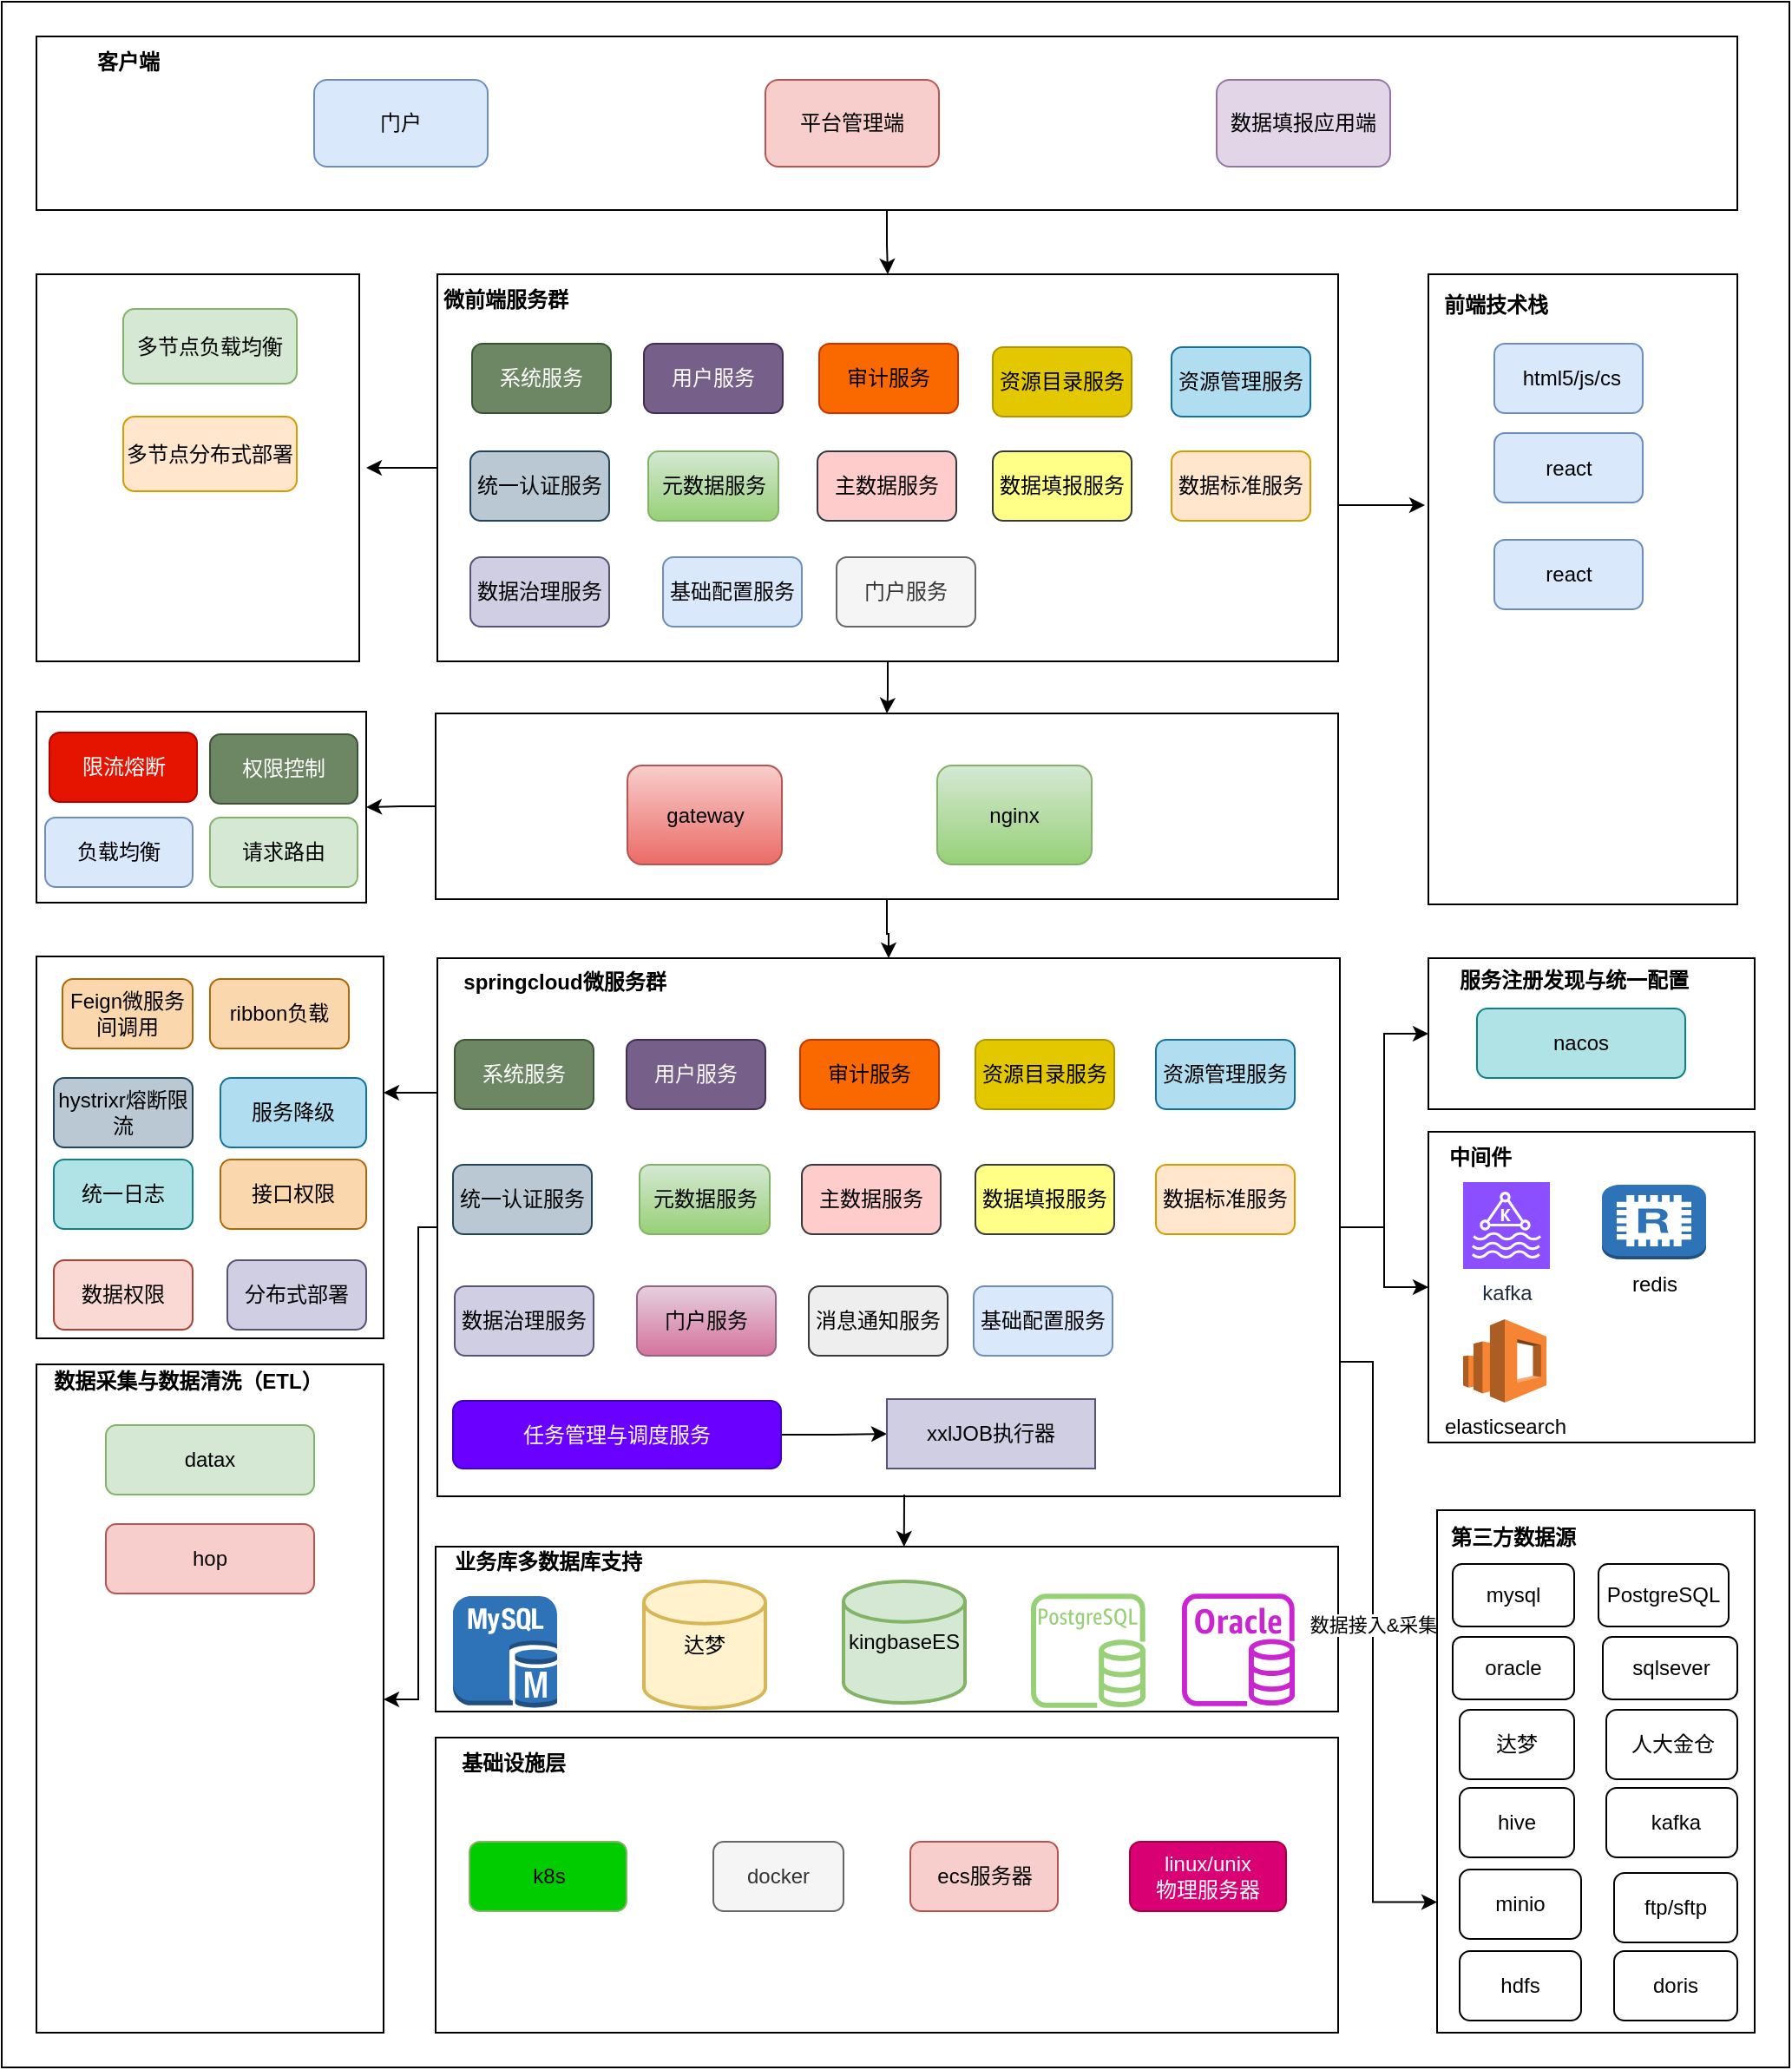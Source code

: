 <mxfile version="21.7.5" type="github">
  <diagram name="第 1 页" id="BnDms9rOA7NVd8nO5CcU">
    <mxGraphModel dx="1941" dy="1804" grid="1" gridSize="10" guides="1" tooltips="1" connect="1" arrows="1" fold="1" page="1" pageScale="1" pageWidth="827" pageHeight="1169" math="0" shadow="0">
      <root>
        <mxCell id="0" />
        <mxCell id="1" parent="0" />
        <mxCell id="L7AqRPQMEXZPQg-u6DkQ-35" value="" style="rounded=0;whiteSpace=wrap;html=1;" vertex="1" parent="1">
          <mxGeometry x="-110" y="-130" width="1030" height="1190" as="geometry" />
        </mxCell>
        <mxCell id="_vu7YtRVAiC6jXEAQ4cZ-1" value="" style="rounded=0;whiteSpace=wrap;html=1;" parent="1" vertex="1">
          <mxGeometry x="140" y="870" width="520" height="170" as="geometry" />
        </mxCell>
        <mxCell id="_vu7YtRVAiC6jXEAQ4cZ-2" value="&lt;b&gt;基础设施层&lt;/b&gt;" style="text;html=1;strokeColor=none;fillColor=none;align=center;verticalAlign=middle;whiteSpace=wrap;rounded=0;" parent="1" vertex="1">
          <mxGeometry x="150" y="870" width="70" height="30" as="geometry" />
        </mxCell>
        <mxCell id="_vu7YtRVAiC6jXEAQ4cZ-3" value="k8s" style="rounded=1;whiteSpace=wrap;html=1;fillColor=#00CC00;strokeColor=#82b366;" parent="1" vertex="1">
          <mxGeometry x="159.5" y="930" width="90.5" height="40" as="geometry" />
        </mxCell>
        <mxCell id="_vu7YtRVAiC6jXEAQ4cZ-4" value="linux/unix&lt;br&gt;物理服务器" style="rounded=1;whiteSpace=wrap;html=1;fillColor=#d80073;strokeColor=#A50040;fontColor=#ffffff;" parent="1" vertex="1">
          <mxGeometry x="540" y="930" width="90" height="40" as="geometry" />
        </mxCell>
        <mxCell id="_vu7YtRVAiC6jXEAQ4cZ-5" value="ecs服务器" style="rounded=1;whiteSpace=wrap;html=1;fillColor=#f8cecc;strokeColor=#b85450;" parent="1" vertex="1">
          <mxGeometry x="413.5" y="930" width="85" height="40" as="geometry" />
        </mxCell>
        <mxCell id="_vu7YtRVAiC6jXEAQ4cZ-8" value="" style="rounded=0;whiteSpace=wrap;html=1;" parent="1" vertex="1">
          <mxGeometry x="140" y="760" width="520" height="95" as="geometry" />
        </mxCell>
        <mxCell id="_vu7YtRVAiC6jXEAQ4cZ-10" value="&lt;b&gt;业务库多数据库支持&lt;/b&gt;" style="text;html=1;strokeColor=none;fillColor=none;align=center;verticalAlign=middle;whiteSpace=wrap;rounded=0;" parent="1" vertex="1">
          <mxGeometry x="150" y="754" width="110" height="30" as="geometry" />
        </mxCell>
        <mxCell id="_vu7YtRVAiC6jXEAQ4cZ-13" value="达梦" style="strokeWidth=2;html=1;shape=mxgraph.flowchart.database;whiteSpace=wrap;fillColor=#fff2cc;strokeColor=#d6b656;" parent="1" vertex="1">
          <mxGeometry x="260" y="780" width="70" height="73" as="geometry" />
        </mxCell>
        <mxCell id="_vu7YtRVAiC6jXEAQ4cZ-84" style="edgeStyle=orthogonalEdgeStyle;rounded=0;orthogonalLoop=1;jettySize=auto;html=1;" parent="1" source="_vu7YtRVAiC6jXEAQ4cZ-18" target="_vu7YtRVAiC6jXEAQ4cZ-78" edge="1">
          <mxGeometry relative="1" as="geometry" />
        </mxCell>
        <mxCell id="_vu7YtRVAiC6jXEAQ4cZ-87" style="edgeStyle=orthogonalEdgeStyle;rounded=0;orthogonalLoop=1;jettySize=auto;html=1;entryX=0;entryY=0.5;entryDx=0;entryDy=0;" parent="1" source="_vu7YtRVAiC6jXEAQ4cZ-18" target="_vu7YtRVAiC6jXEAQ4cZ-69" edge="1">
          <mxGeometry relative="1" as="geometry" />
        </mxCell>
        <mxCell id="L7AqRPQMEXZPQg-u6DkQ-22" style="edgeStyle=orthogonalEdgeStyle;rounded=0;orthogonalLoop=1;jettySize=auto;html=1;exitX=1;exitY=0.75;exitDx=0;exitDy=0;entryX=0;entryY=0.75;entryDx=0;entryDy=0;" edge="1" parent="1" source="_vu7YtRVAiC6jXEAQ4cZ-18" target="_vu7YtRVAiC6jXEAQ4cZ-156">
          <mxGeometry relative="1" as="geometry">
            <Array as="points">
              <mxPoint x="680" y="654" />
              <mxPoint x="680" y="965" />
            </Array>
          </mxGeometry>
        </mxCell>
        <mxCell id="L7AqRPQMEXZPQg-u6DkQ-23" value="数据接入&amp;amp;采集" style="edgeLabel;html=1;align=center;verticalAlign=middle;resizable=0;points=[];" vertex="1" connectable="0" parent="L7AqRPQMEXZPQg-u6DkQ-22">
          <mxGeometry x="-0.072" relative="1" as="geometry">
            <mxPoint as="offset" />
          </mxGeometry>
        </mxCell>
        <mxCell id="L7AqRPQMEXZPQg-u6DkQ-26" style="edgeStyle=orthogonalEdgeStyle;rounded=0;orthogonalLoop=1;jettySize=auto;html=1;exitX=0;exitY=0.25;exitDx=0;exitDy=0;entryX=1;entryY=0.359;entryDx=0;entryDy=0;entryPerimeter=0;" edge="1" parent="1" source="_vu7YtRVAiC6jXEAQ4cZ-18" target="_vu7YtRVAiC6jXEAQ4cZ-53">
          <mxGeometry relative="1" as="geometry" />
        </mxCell>
        <mxCell id="L7AqRPQMEXZPQg-u6DkQ-29" style="edgeStyle=orthogonalEdgeStyle;rounded=0;orthogonalLoop=1;jettySize=auto;html=1;exitX=0;exitY=0.5;exitDx=0;exitDy=0;" edge="1" parent="1" source="_vu7YtRVAiC6jXEAQ4cZ-18" target="L7AqRPQMEXZPQg-u6DkQ-6">
          <mxGeometry relative="1" as="geometry">
            <Array as="points">
              <mxPoint x="130" y="576" />
              <mxPoint x="130" y="848" />
            </Array>
          </mxGeometry>
        </mxCell>
        <mxCell id="_vu7YtRVAiC6jXEAQ4cZ-18" value="" style="rounded=0;whiteSpace=wrap;html=1;" parent="1" vertex="1">
          <mxGeometry x="141" y="421" width="520" height="310" as="geometry" />
        </mxCell>
        <mxCell id="_vu7YtRVAiC6jXEAQ4cZ-19" value="" style="outlineConnect=0;dashed=0;verticalLabelPosition=bottom;verticalAlign=top;align=center;html=1;shape=mxgraph.aws3.mysql_db_instance;fillColor=#2E73B8;gradientColor=none;" parent="1" vertex="1">
          <mxGeometry x="150" y="788.5" width="60" height="64.5" as="geometry" />
        </mxCell>
        <mxCell id="_vu7YtRVAiC6jXEAQ4cZ-20" value="" style="sketch=0;outlineConnect=0;fontColor=#232F3E;gradientColor=none;fillColor=#C925D1;strokeColor=none;dashed=0;verticalLabelPosition=bottom;verticalAlign=top;align=center;html=1;fontSize=12;fontStyle=0;aspect=fixed;pointerEvents=1;shape=mxgraph.aws4.rds_oracle_instance;" parent="1" vertex="1">
          <mxGeometry x="570" y="787" width="65" height="65" as="geometry" />
        </mxCell>
        <mxCell id="_vu7YtRVAiC6jXEAQ4cZ-21" value="" style="sketch=0;outlineConnect=0;fontColor=#000000;fillColor=#97D077;strokeColor=#BD7000;dashed=0;verticalLabelPosition=bottom;verticalAlign=top;align=center;html=1;fontSize=12;fontStyle=0;aspect=fixed;pointerEvents=1;shape=mxgraph.aws4.rds_postgresql_instance;fillStyle=auto;" parent="1" vertex="1">
          <mxGeometry x="483" y="787" width="66" height="66" as="geometry" />
        </mxCell>
        <mxCell id="_vu7YtRVAiC6jXEAQ4cZ-26" value="kingbaseES" style="strokeWidth=2;html=1;shape=mxgraph.flowchart.database;whiteSpace=wrap;fillColor=#d5e8d4;strokeColor=#82b366;" parent="1" vertex="1">
          <mxGeometry x="375" y="780" width="70" height="70" as="geometry" />
        </mxCell>
        <mxCell id="_vu7YtRVAiC6jXEAQ4cZ-27" value="&lt;b&gt;springcloud微服务群&lt;/b&gt;" style="text;html=1;strokeColor=none;fillColor=none;align=center;verticalAlign=middle;whiteSpace=wrap;rounded=0;" parent="1" vertex="1">
          <mxGeometry x="150" y="420" width="129" height="30" as="geometry" />
        </mxCell>
        <mxCell id="_vu7YtRVAiC6jXEAQ4cZ-29" value="系统服务" style="rounded=1;whiteSpace=wrap;html=1;fillColor=#6d8764;fontColor=#ffffff;strokeColor=#3A5431;" parent="1" vertex="1">
          <mxGeometry x="151" y="468" width="80" height="40" as="geometry" />
        </mxCell>
        <mxCell id="_vu7YtRVAiC6jXEAQ4cZ-30" value="用户服务" style="rounded=1;whiteSpace=wrap;html=1;fillColor=#76608a;fontColor=#ffffff;strokeColor=#432D57;" parent="1" vertex="1">
          <mxGeometry x="250" y="468" width="80" height="40" as="geometry" />
        </mxCell>
        <mxCell id="_vu7YtRVAiC6jXEAQ4cZ-31" value="审计服务" style="rounded=1;whiteSpace=wrap;html=1;fillColor=#fa6800;fontColor=#000000;strokeColor=#C73500;" parent="1" vertex="1">
          <mxGeometry x="350" y="468" width="80" height="40" as="geometry" />
        </mxCell>
        <mxCell id="_vu7YtRVAiC6jXEAQ4cZ-32" value="资源目录服务" style="rounded=1;whiteSpace=wrap;html=1;fillColor=#e3c800;fontColor=#000000;strokeColor=#B09500;" parent="1" vertex="1">
          <mxGeometry x="451" y="468" width="80" height="40" as="geometry" />
        </mxCell>
        <mxCell id="_vu7YtRVAiC6jXEAQ4cZ-33" value="资源管理服务" style="rounded=1;whiteSpace=wrap;html=1;fillColor=#b1ddf0;strokeColor=#10739e;" parent="1" vertex="1">
          <mxGeometry x="555" y="468" width="80" height="40" as="geometry" />
        </mxCell>
        <mxCell id="_vu7YtRVAiC6jXEAQ4cZ-34" value="统一认证服务" style="rounded=1;whiteSpace=wrap;html=1;fillColor=#bac8d3;strokeColor=#23445d;" parent="1" vertex="1">
          <mxGeometry x="150" y="540" width="80" height="40" as="geometry" />
        </mxCell>
        <mxCell id="_vu7YtRVAiC6jXEAQ4cZ-35" value="元数据服务" style="rounded=1;whiteSpace=wrap;html=1;fillColor=#d5e8d4;gradientColor=#97d077;strokeColor=#82b366;" parent="1" vertex="1">
          <mxGeometry x="257.5" y="540" width="75" height="40" as="geometry" />
        </mxCell>
        <mxCell id="_vu7YtRVAiC6jXEAQ4cZ-37" value="主数据服务" style="rounded=1;whiteSpace=wrap;html=1;fillColor=#ffcccc;strokeColor=#36393d;" parent="1" vertex="1">
          <mxGeometry x="351" y="540" width="80" height="40" as="geometry" />
        </mxCell>
        <mxCell id="_vu7YtRVAiC6jXEAQ4cZ-38" value="数据填报服务" style="rounded=1;whiteSpace=wrap;html=1;fillColor=#ffff88;strokeColor=#36393d;" parent="1" vertex="1">
          <mxGeometry x="451" y="540" width="80" height="40" as="geometry" />
        </mxCell>
        <mxCell id="_vu7YtRVAiC6jXEAQ4cZ-39" value="数据标准服务" style="rounded=1;whiteSpace=wrap;html=1;fillColor=#ffe6cc;strokeColor=#d79b00;" parent="1" vertex="1">
          <mxGeometry x="555" y="540" width="80" height="40" as="geometry" />
        </mxCell>
        <mxCell id="_vu7YtRVAiC6jXEAQ4cZ-40" value="数据治理服务" style="rounded=1;whiteSpace=wrap;html=1;fillColor=#d0cee2;strokeColor=#56517e;" parent="1" vertex="1">
          <mxGeometry x="151" y="610" width="80" height="40" as="geometry" />
        </mxCell>
        <mxCell id="_vu7YtRVAiC6jXEAQ4cZ-41" value="门户服务" style="rounded=1;whiteSpace=wrap;html=1;fillColor=#e6d0de;gradientColor=#d5739d;strokeColor=#996185;" parent="1" vertex="1">
          <mxGeometry x="256" y="610" width="80" height="40" as="geometry" />
        </mxCell>
        <mxCell id="_vu7YtRVAiC6jXEAQ4cZ-42" value="消息通知服务" style="rounded=1;whiteSpace=wrap;html=1;fillColor=#eeeeee;strokeColor=#36393d;" parent="1" vertex="1">
          <mxGeometry x="355" y="610" width="80" height="40" as="geometry" />
        </mxCell>
        <mxCell id="_vu7YtRVAiC6jXEAQ4cZ-49" value="" style="edgeStyle=orthogonalEdgeStyle;rounded=0;orthogonalLoop=1;jettySize=auto;html=1;" parent="1" source="_vu7YtRVAiC6jXEAQ4cZ-43" target="_vu7YtRVAiC6jXEAQ4cZ-48" edge="1">
          <mxGeometry relative="1" as="geometry" />
        </mxCell>
        <mxCell id="_vu7YtRVAiC6jXEAQ4cZ-43" value="任务管理与调度服务" style="rounded=1;whiteSpace=wrap;html=1;fillColor=#6a00ff;fontColor=#ffffff;strokeColor=#3700CC;" parent="1" vertex="1">
          <mxGeometry x="150" y="676" width="189" height="39" as="geometry" />
        </mxCell>
        <mxCell id="_vu7YtRVAiC6jXEAQ4cZ-46" value="基础配置服务" style="rounded=1;whiteSpace=wrap;html=1;fillColor=#dae8fc;strokeColor=#6c8ebf;" parent="1" vertex="1">
          <mxGeometry x="450" y="610" width="80" height="40" as="geometry" />
        </mxCell>
        <mxCell id="_vu7YtRVAiC6jXEAQ4cZ-48" value="xxlJOB执行器" style="rounded=0;whiteSpace=wrap;html=1;fillColor=#d0cee2;strokeColor=#56517e;" parent="1" vertex="1">
          <mxGeometry x="400" y="675" width="120" height="40" as="geometry" />
        </mxCell>
        <mxCell id="_vu7YtRVAiC6jXEAQ4cZ-53" value="" style="rounded=0;whiteSpace=wrap;html=1;" parent="1" vertex="1">
          <mxGeometry x="-90" y="420" width="200" height="220" as="geometry" />
        </mxCell>
        <mxCell id="_vu7YtRVAiC6jXEAQ4cZ-57" value="Feign微服务间调用" style="rounded=1;whiteSpace=wrap;html=1;fillColor=#fad7ac;strokeColor=#b46504;" parent="1" vertex="1">
          <mxGeometry x="-75" y="433" width="75" height="40" as="geometry" />
        </mxCell>
        <mxCell id="_vu7YtRVAiC6jXEAQ4cZ-58" value="hystrixr熔断限流" style="rounded=1;whiteSpace=wrap;html=1;fillColor=#bac8d3;strokeColor=#23445d;" parent="1" vertex="1">
          <mxGeometry x="-80" y="490" width="80" height="40" as="geometry" />
        </mxCell>
        <mxCell id="_vu7YtRVAiC6jXEAQ4cZ-59" value="服务降级" style="rounded=1;whiteSpace=wrap;html=1;fillColor=#b1ddf0;strokeColor=#10739e;" parent="1" vertex="1">
          <mxGeometry x="16" y="490" width="84" height="40" as="geometry" />
        </mxCell>
        <mxCell id="_vu7YtRVAiC6jXEAQ4cZ-60" value="统一日志" style="rounded=1;whiteSpace=wrap;html=1;fillColor=#b0e3e6;strokeColor=#0e8088;" parent="1" vertex="1">
          <mxGeometry x="-80" y="537" width="80" height="40" as="geometry" />
        </mxCell>
        <mxCell id="_vu7YtRVAiC6jXEAQ4cZ-61" value="接口权限" style="rounded=1;whiteSpace=wrap;html=1;fillColor=#fad7ac;strokeColor=#b46504;" parent="1" vertex="1">
          <mxGeometry x="16" y="537" width="84" height="40" as="geometry" />
        </mxCell>
        <mxCell id="_vu7YtRVAiC6jXEAQ4cZ-62" value="数据权限" style="rounded=1;whiteSpace=wrap;html=1;fillColor=#fad9d5;strokeColor=#ae4132;" parent="1" vertex="1">
          <mxGeometry x="-80" y="595" width="80" height="40" as="geometry" />
        </mxCell>
        <mxCell id="_vu7YtRVAiC6jXEAQ4cZ-69" value="" style="rounded=0;whiteSpace=wrap;html=1;" parent="1" vertex="1">
          <mxGeometry x="712" y="521" width="188" height="179" as="geometry" />
        </mxCell>
        <mxCell id="_vu7YtRVAiC6jXEAQ4cZ-71" value="&lt;b&gt;中间件&lt;/b&gt;" style="text;html=1;strokeColor=none;fillColor=none;align=center;verticalAlign=middle;whiteSpace=wrap;rounded=0;" parent="1" vertex="1">
          <mxGeometry x="712" y="521" width="60" height="30" as="geometry" />
        </mxCell>
        <mxCell id="_vu7YtRVAiC6jXEAQ4cZ-72" value="kafka" style="sketch=0;points=[[0,0,0],[0.25,0,0],[0.5,0,0],[0.75,0,0],[1,0,0],[0,1,0],[0.25,1,0],[0.5,1,0],[0.75,1,0],[1,1,0],[0,0.25,0],[0,0.5,0],[0,0.75,0],[1,0.25,0],[1,0.5,0],[1,0.75,0]];outlineConnect=0;fontColor=#232F3E;fillColor=#8C4FFF;strokeColor=#ffffff;dashed=0;verticalLabelPosition=bottom;verticalAlign=top;align=center;html=1;fontSize=12;fontStyle=0;aspect=fixed;shape=mxgraph.aws4.resourceIcon;resIcon=mxgraph.aws4.managed_streaming_for_kafka;" parent="1" vertex="1">
          <mxGeometry x="732" y="550" width="50" height="50" as="geometry" />
        </mxCell>
        <mxCell id="_vu7YtRVAiC6jXEAQ4cZ-73" value="redis" style="outlineConnect=0;dashed=0;verticalLabelPosition=bottom;verticalAlign=top;align=center;html=1;shape=mxgraph.aws3.redis;fillColor=#2E73B8;gradientColor=none;" parent="1" vertex="1">
          <mxGeometry x="812" y="551.5" width="60" height="43" as="geometry" />
        </mxCell>
        <mxCell id="_vu7YtRVAiC6jXEAQ4cZ-74" value="elasticsearch" style="outlineConnect=0;dashed=0;verticalLabelPosition=bottom;verticalAlign=top;align=center;html=1;shape=mxgraph.aws3.elasticsearch_service;fillColor=#F58534;gradientColor=none;" parent="1" vertex="1">
          <mxGeometry x="732" y="629" width="48" height="48" as="geometry" />
        </mxCell>
        <mxCell id="_vu7YtRVAiC6jXEAQ4cZ-78" value="" style="rounded=0;whiteSpace=wrap;html=1;" parent="1" vertex="1">
          <mxGeometry x="712" y="421" width="188" height="87" as="geometry" />
        </mxCell>
        <mxCell id="_vu7YtRVAiC6jXEAQ4cZ-81" value="&lt;b&gt;服务注册发现与统一配置&lt;/b&gt;" style="text;html=1;strokeColor=none;fillColor=none;align=center;verticalAlign=middle;whiteSpace=wrap;rounded=0;" parent="1" vertex="1">
          <mxGeometry x="722" y="419" width="148" height="30" as="geometry" />
        </mxCell>
        <mxCell id="_vu7YtRVAiC6jXEAQ4cZ-82" value="nacos" style="rounded=1;whiteSpace=wrap;html=1;fillColor=#b0e3e6;strokeColor=#0e8088;" parent="1" vertex="1">
          <mxGeometry x="740" y="450" width="120" height="40" as="geometry" />
        </mxCell>
        <mxCell id="_vu7YtRVAiC6jXEAQ4cZ-98" value="" style="edgeStyle=orthogonalEdgeStyle;rounded=0;orthogonalLoop=1;jettySize=auto;html=1;entryX=1;entryY=0.5;entryDx=0;entryDy=0;" parent="1" source="_vu7YtRVAiC6jXEAQ4cZ-88" target="_vu7YtRVAiC6jXEAQ4cZ-91" edge="1">
          <mxGeometry relative="1" as="geometry" />
        </mxCell>
        <mxCell id="_vu7YtRVAiC6jXEAQ4cZ-89" value="&lt;b&gt;网关&lt;/b&gt;" style="text;html=1;strokeColor=none;fillColor=none;align=center;verticalAlign=middle;whiteSpace=wrap;rounded=0;" parent="1" vertex="1">
          <mxGeometry x="130" y="280" width="60" height="30" as="geometry" />
        </mxCell>
        <mxCell id="_vu7YtRVAiC6jXEAQ4cZ-91" value="" style="rounded=0;whiteSpace=wrap;html=1;" parent="1" vertex="1">
          <mxGeometry x="-90" y="279" width="190" height="110" as="geometry" />
        </mxCell>
        <mxCell id="_vu7YtRVAiC6jXEAQ4cZ-92" value="限流熔断" style="rounded=1;whiteSpace=wrap;html=1;fillColor=#e51400;fontColor=#ffffff;strokeColor=#B20000;" parent="1" vertex="1">
          <mxGeometry x="-82.5" y="291" width="85" height="40" as="geometry" />
        </mxCell>
        <mxCell id="_vu7YtRVAiC6jXEAQ4cZ-95" value="权限控制" style="rounded=1;whiteSpace=wrap;html=1;fillColor=#6d8764;fontColor=#ffffff;strokeColor=#3A5431;" parent="1" vertex="1">
          <mxGeometry x="10" y="292" width="85" height="40" as="geometry" />
        </mxCell>
        <mxCell id="_vu7YtRVAiC6jXEAQ4cZ-96" value="负载均衡" style="rounded=1;whiteSpace=wrap;html=1;fillColor=#dae8fc;strokeColor=#6c8ebf;" parent="1" vertex="1">
          <mxGeometry x="-85" y="340" width="85" height="40" as="geometry" />
        </mxCell>
        <mxCell id="_vu7YtRVAiC6jXEAQ4cZ-97" value="请求路由" style="rounded=1;whiteSpace=wrap;html=1;fillColor=#d5e8d4;strokeColor=#82b366;" parent="1" vertex="1">
          <mxGeometry x="10" y="340" width="85" height="40" as="geometry" />
        </mxCell>
        <mxCell id="_vu7YtRVAiC6jXEAQ4cZ-141" style="edgeStyle=orthogonalEdgeStyle;rounded=0;orthogonalLoop=1;jettySize=auto;html=1;" parent="1" source="_vu7YtRVAiC6jXEAQ4cZ-100" target="_vu7YtRVAiC6jXEAQ4cZ-88" edge="1">
          <mxGeometry relative="1" as="geometry" />
        </mxCell>
        <mxCell id="_vu7YtRVAiC6jXEAQ4cZ-143" style="edgeStyle=orthogonalEdgeStyle;rounded=0;orthogonalLoop=1;jettySize=auto;html=1;" parent="1" source="_vu7YtRVAiC6jXEAQ4cZ-100" edge="1">
          <mxGeometry relative="1" as="geometry">
            <mxPoint x="100" y="138.5" as="targetPoint" />
          </mxGeometry>
        </mxCell>
        <mxCell id="_vu7YtRVAiC6jXEAQ4cZ-100" value="" style="rounded=0;whiteSpace=wrap;html=1;" parent="1" vertex="1">
          <mxGeometry x="141" y="27" width="519" height="223" as="geometry" />
        </mxCell>
        <mxCell id="_vu7YtRVAiC6jXEAQ4cZ-101" value="&lt;b&gt;微前端服务群&lt;/b&gt;" style="text;html=1;strokeColor=none;fillColor=none;align=center;verticalAlign=middle;whiteSpace=wrap;rounded=0;" parent="1" vertex="1">
          <mxGeometry x="135.5" y="27" width="89" height="30" as="geometry" />
        </mxCell>
        <mxCell id="_vu7YtRVAiC6jXEAQ4cZ-102" value="系统服务" style="rounded=1;whiteSpace=wrap;html=1;fillColor=#6d8764;fontColor=#ffffff;strokeColor=#3A5431;" parent="1" vertex="1">
          <mxGeometry x="161" y="67" width="80" height="40" as="geometry" />
        </mxCell>
        <mxCell id="_vu7YtRVAiC6jXEAQ4cZ-103" value="用户服务" style="rounded=1;whiteSpace=wrap;html=1;fillColor=#76608a;fontColor=#ffffff;strokeColor=#432D57;" parent="1" vertex="1">
          <mxGeometry x="260" y="67" width="80" height="40" as="geometry" />
        </mxCell>
        <mxCell id="_vu7YtRVAiC6jXEAQ4cZ-104" value="审计服务" style="rounded=1;whiteSpace=wrap;html=1;fillColor=#fa6800;fontColor=#000000;strokeColor=#C73500;" parent="1" vertex="1">
          <mxGeometry x="361" y="67" width="80" height="40" as="geometry" />
        </mxCell>
        <mxCell id="_vu7YtRVAiC6jXEAQ4cZ-105" value="资源目录服务" style="rounded=1;whiteSpace=wrap;html=1;fillColor=#e3c800;fontColor=#000000;strokeColor=#B09500;" parent="1" vertex="1">
          <mxGeometry x="461" y="69" width="80" height="40" as="geometry" />
        </mxCell>
        <mxCell id="_vu7YtRVAiC6jXEAQ4cZ-106" value="资源管理服务" style="rounded=1;whiteSpace=wrap;html=1;fillColor=#b1ddf0;strokeColor=#10739e;" parent="1" vertex="1">
          <mxGeometry x="564" y="69" width="80" height="40" as="geometry" />
        </mxCell>
        <mxCell id="_vu7YtRVAiC6jXEAQ4cZ-107" value="统一认证服务" style="rounded=1;whiteSpace=wrap;html=1;fillColor=#bac8d3;strokeColor=#23445d;" parent="1" vertex="1">
          <mxGeometry x="160" y="129" width="80" height="40" as="geometry" />
        </mxCell>
        <mxCell id="_vu7YtRVAiC6jXEAQ4cZ-108" value="元数据服务" style="rounded=1;whiteSpace=wrap;html=1;fillColor=#d5e8d4;gradientColor=#97d077;strokeColor=#82b366;" parent="1" vertex="1">
          <mxGeometry x="262.5" y="129" width="75" height="40" as="geometry" />
        </mxCell>
        <mxCell id="_vu7YtRVAiC6jXEAQ4cZ-109" value="主数据服务" style="rounded=1;whiteSpace=wrap;html=1;fillColor=#ffcccc;strokeColor=#36393d;" parent="1" vertex="1">
          <mxGeometry x="360" y="129" width="80" height="40" as="geometry" />
        </mxCell>
        <mxCell id="_vu7YtRVAiC6jXEAQ4cZ-110" value="数据填报服务" style="rounded=1;whiteSpace=wrap;html=1;fillColor=#ffff88;strokeColor=#36393d;" parent="1" vertex="1">
          <mxGeometry x="461" y="129" width="80" height="40" as="geometry" />
        </mxCell>
        <mxCell id="_vu7YtRVAiC6jXEAQ4cZ-111" value="数据标准服务" style="rounded=1;whiteSpace=wrap;html=1;fillColor=#ffe6cc;strokeColor=#d79b00;" parent="1" vertex="1">
          <mxGeometry x="564" y="129" width="80" height="40" as="geometry" />
        </mxCell>
        <mxCell id="_vu7YtRVAiC6jXEAQ4cZ-112" value="数据治理服务" style="rounded=1;whiteSpace=wrap;html=1;fillColor=#d0cee2;strokeColor=#56517e;" parent="1" vertex="1">
          <mxGeometry x="160" y="190" width="80" height="40" as="geometry" />
        </mxCell>
        <mxCell id="_vu7YtRVAiC6jXEAQ4cZ-113" value="基础配置服务" style="rounded=1;whiteSpace=wrap;html=1;fillColor=#dae8fc;strokeColor=#6c8ebf;" parent="1" vertex="1">
          <mxGeometry x="271" y="190" width="80" height="40" as="geometry" />
        </mxCell>
        <mxCell id="_vu7YtRVAiC6jXEAQ4cZ-115" value="" style="rounded=0;whiteSpace=wrap;html=1;" parent="1" vertex="1">
          <mxGeometry x="712" y="27" width="178" height="363" as="geometry" />
        </mxCell>
        <mxCell id="_vu7YtRVAiC6jXEAQ4cZ-116" value="" style="rounded=0;whiteSpace=wrap;html=1;" parent="1" vertex="1">
          <mxGeometry x="-90" y="27" width="186" height="223" as="geometry" />
        </mxCell>
        <mxCell id="_vu7YtRVAiC6jXEAQ4cZ-117" value="多节点负载均衡" style="rounded=1;whiteSpace=wrap;html=1;fillColor=#d5e8d4;strokeColor=#82b366;" parent="1" vertex="1">
          <mxGeometry x="-40" y="47" width="100" height="43" as="geometry" />
        </mxCell>
        <mxCell id="_vu7YtRVAiC6jXEAQ4cZ-118" value="多节点分布式部署" style="rounded=1;whiteSpace=wrap;html=1;fillColor=#ffe6cc;strokeColor=#d79b00;" parent="1" vertex="1">
          <mxGeometry x="-40" y="109" width="100" height="43" as="geometry" />
        </mxCell>
        <mxCell id="_vu7YtRVAiC6jXEAQ4cZ-121" value="" style="group" parent="1" vertex="1" connectable="0">
          <mxGeometry x="140" y="280" width="520" height="107" as="geometry" />
        </mxCell>
        <mxCell id="_vu7YtRVAiC6jXEAQ4cZ-125" value="" style="group" parent="_vu7YtRVAiC6jXEAQ4cZ-121" vertex="1" connectable="0">
          <mxGeometry width="520" height="107" as="geometry" />
        </mxCell>
        <mxCell id="_vu7YtRVAiC6jXEAQ4cZ-88" value="" style="verticalLabelPosition=bottom;verticalAlign=top;html=1;shape=mxgraph.basic.rect;fillColor2=none;strokeWidth=1;size=20;indent=5;" parent="_vu7YtRVAiC6jXEAQ4cZ-125" vertex="1">
          <mxGeometry width="520" height="107" as="geometry" />
        </mxCell>
        <mxCell id="_vu7YtRVAiC6jXEAQ4cZ-93" value="gateway" style="rounded=1;whiteSpace=wrap;html=1;fillColor=#f8cecc;strokeColor=#b85450;gradientColor=#ea6b66;" parent="_vu7YtRVAiC6jXEAQ4cZ-125" vertex="1">
          <mxGeometry x="110.5" y="30" width="89" height="57" as="geometry" />
        </mxCell>
        <mxCell id="_vu7YtRVAiC6jXEAQ4cZ-94" value="nginx" style="rounded=1;whiteSpace=wrap;html=1;fillColor=#d5e8d4;gradientColor=#97d077;strokeColor=#82b366;" parent="_vu7YtRVAiC6jXEAQ4cZ-125" vertex="1">
          <mxGeometry x="289" y="30" width="89" height="57" as="geometry" />
        </mxCell>
        <mxCell id="_vu7YtRVAiC6jXEAQ4cZ-131" value="分布式部署" style="rounded=1;whiteSpace=wrap;html=1;fillColor=#d0cee2;strokeColor=#56517e;" parent="1" vertex="1">
          <mxGeometry x="20" y="595" width="80" height="40" as="geometry" />
        </mxCell>
        <mxCell id="_vu7YtRVAiC6jXEAQ4cZ-140" style="edgeStyle=orthogonalEdgeStyle;rounded=0;orthogonalLoop=1;jettySize=auto;html=1;entryX=0.5;entryY=0;entryDx=0;entryDy=0;" parent="1" source="_vu7YtRVAiC6jXEAQ4cZ-88" target="_vu7YtRVAiC6jXEAQ4cZ-18" edge="1">
          <mxGeometry relative="1" as="geometry" />
        </mxCell>
        <mxCell id="_vu7YtRVAiC6jXEAQ4cZ-144" value="门户服务" style="rounded=1;whiteSpace=wrap;html=1;fillColor=#f5f5f5;strokeColor=#666666;fontColor=#333333;" parent="1" vertex="1">
          <mxGeometry x="371" y="190" width="80" height="40" as="geometry" />
        </mxCell>
        <mxCell id="_vu7YtRVAiC6jXEAQ4cZ-153" style="edgeStyle=orthogonalEdgeStyle;rounded=0;orthogonalLoop=1;jettySize=auto;html=1;" parent="1" source="_vu7YtRVAiC6jXEAQ4cZ-148" target="_vu7YtRVAiC6jXEAQ4cZ-100" edge="1">
          <mxGeometry relative="1" as="geometry" />
        </mxCell>
        <mxCell id="_vu7YtRVAiC6jXEAQ4cZ-148" value="" style="rounded=0;whiteSpace=wrap;html=1;" parent="1" vertex="1">
          <mxGeometry x="-90" y="-110" width="980" height="100" as="geometry" />
        </mxCell>
        <mxCell id="_vu7YtRVAiC6jXEAQ4cZ-149" value="&lt;b&gt;客户端&lt;/b&gt;" style="text;html=1;strokeColor=none;fillColor=none;align=center;verticalAlign=middle;whiteSpace=wrap;rounded=0;" parent="1" vertex="1">
          <mxGeometry x="-67.5" y="-110" width="60" height="30" as="geometry" />
        </mxCell>
        <mxCell id="_vu7YtRVAiC6jXEAQ4cZ-150" value="门户" style="rounded=1;whiteSpace=wrap;html=1;fillColor=#dae8fc;strokeColor=#6c8ebf;" parent="1" vertex="1">
          <mxGeometry x="70" y="-85" width="100" height="50" as="geometry" />
        </mxCell>
        <mxCell id="_vu7YtRVAiC6jXEAQ4cZ-151" value="平台管理端" style="rounded=1;whiteSpace=wrap;html=1;fillColor=#f8cecc;strokeColor=#b85450;" parent="1" vertex="1">
          <mxGeometry x="330" y="-85" width="100" height="50" as="geometry" />
        </mxCell>
        <mxCell id="_vu7YtRVAiC6jXEAQ4cZ-152" value="数据填报应用端" style="rounded=1;whiteSpace=wrap;html=1;fillColor=#e1d5e7;strokeColor=#9673a6;" parent="1" vertex="1">
          <mxGeometry x="590" y="-85" width="100" height="50" as="geometry" />
        </mxCell>
        <mxCell id="_vu7YtRVAiC6jXEAQ4cZ-156" value="" style="rounded=0;whiteSpace=wrap;html=1;" parent="1" vertex="1">
          <mxGeometry x="717" y="739" width="183" height="301" as="geometry" />
        </mxCell>
        <mxCell id="_vu7YtRVAiC6jXEAQ4cZ-157" value="&lt;b&gt;第三方数据源&lt;/b&gt;" style="text;html=1;strokeColor=none;fillColor=none;align=center;verticalAlign=middle;whiteSpace=wrap;rounded=0;" parent="1" vertex="1">
          <mxGeometry x="717" y="740" width="88" height="30" as="geometry" />
        </mxCell>
        <mxCell id="_vu7YtRVAiC6jXEAQ4cZ-158" value="mysql" style="rounded=1;whiteSpace=wrap;html=1;" parent="1" vertex="1">
          <mxGeometry x="726" y="770" width="70" height="36" as="geometry" />
        </mxCell>
        <mxCell id="_vu7YtRVAiC6jXEAQ4cZ-159" value="PostgreSQL" style="rounded=1;whiteSpace=wrap;html=1;" parent="1" vertex="1">
          <mxGeometry x="810" y="770" width="75" height="36" as="geometry" />
        </mxCell>
        <mxCell id="_vu7YtRVAiC6jXEAQ4cZ-160" value="oracle" style="rounded=1;whiteSpace=wrap;html=1;" parent="1" vertex="1">
          <mxGeometry x="726" y="812" width="70" height="36" as="geometry" />
        </mxCell>
        <mxCell id="_vu7YtRVAiC6jXEAQ4cZ-162" value="sqlsever" style="rounded=1;whiteSpace=wrap;html=1;" parent="1" vertex="1">
          <mxGeometry x="812.5" y="812" width="77.5" height="36" as="geometry" />
        </mxCell>
        <mxCell id="_vu7YtRVAiC6jXEAQ4cZ-163" value="达梦" style="rounded=1;whiteSpace=wrap;html=1;" parent="1" vertex="1">
          <mxGeometry x="730" y="854" width="66" height="40" as="geometry" />
        </mxCell>
        <mxCell id="_vu7YtRVAiC6jXEAQ4cZ-164" value="人大金仓" style="rounded=1;whiteSpace=wrap;html=1;" parent="1" vertex="1">
          <mxGeometry x="814.5" y="854" width="75.5" height="40" as="geometry" />
        </mxCell>
        <mxCell id="_vu7YtRVAiC6jXEAQ4cZ-165" value="hive" style="rounded=1;whiteSpace=wrap;html=1;" parent="1" vertex="1">
          <mxGeometry x="730" y="899" width="66" height="40" as="geometry" />
        </mxCell>
        <mxCell id="_vu7YtRVAiC6jXEAQ4cZ-166" value="&amp;nbsp;kafka" style="rounded=1;whiteSpace=wrap;html=1;" parent="1" vertex="1">
          <mxGeometry x="814.5" y="899" width="75.5" height="40" as="geometry" />
        </mxCell>
        <mxCell id="_vu7YtRVAiC6jXEAQ4cZ-167" value="minio" style="rounded=1;whiteSpace=wrap;html=1;" parent="1" vertex="1">
          <mxGeometry x="730" y="946" width="70" height="40" as="geometry" />
        </mxCell>
        <mxCell id="L7AqRPQMEXZPQg-u6DkQ-1" value="ribbon负载" style="rounded=1;whiteSpace=wrap;html=1;fillColor=#fad7ac;strokeColor=#b46504;" vertex="1" parent="1">
          <mxGeometry x="10" y="433" width="80" height="40" as="geometry" />
        </mxCell>
        <mxCell id="L7AqRPQMEXZPQg-u6DkQ-6" value="" style="rounded=0;whiteSpace=wrap;html=1;" vertex="1" parent="1">
          <mxGeometry x="-90" y="655" width="200" height="385" as="geometry" />
        </mxCell>
        <mxCell id="L7AqRPQMEXZPQg-u6DkQ-8" value="datax" style="rounded=1;whiteSpace=wrap;html=1;fillColor=#d5e8d4;strokeColor=#82b366;" vertex="1" parent="1">
          <mxGeometry x="-50" y="690" width="120" height="40" as="geometry" />
        </mxCell>
        <mxCell id="L7AqRPQMEXZPQg-u6DkQ-9" value="hop" style="rounded=1;whiteSpace=wrap;html=1;fillColor=#f8cecc;strokeColor=#b85450;" vertex="1" parent="1">
          <mxGeometry x="-50" y="747" width="120" height="40" as="geometry" />
        </mxCell>
        <mxCell id="L7AqRPQMEXZPQg-u6DkQ-10" value="&lt;b&gt;数据采集与数据清洗（ETL）&lt;/b&gt;" style="text;html=1;strokeColor=none;fillColor=none;align=center;verticalAlign=middle;whiteSpace=wrap;rounded=0;" vertex="1" parent="1">
          <mxGeometry x="-90" y="650" width="175" height="30" as="geometry" />
        </mxCell>
        <mxCell id="L7AqRPQMEXZPQg-u6DkQ-14" value="ftp/sftp" style="rounded=1;whiteSpace=wrap;html=1;" vertex="1" parent="1">
          <mxGeometry x="819" y="948" width="71" height="40" as="geometry" />
        </mxCell>
        <mxCell id="L7AqRPQMEXZPQg-u6DkQ-15" value="hdfs" style="rounded=1;whiteSpace=wrap;html=1;" vertex="1" parent="1">
          <mxGeometry x="730" y="993" width="70" height="40" as="geometry" />
        </mxCell>
        <mxCell id="L7AqRPQMEXZPQg-u6DkQ-31" value="&amp;nbsp;html5/js/cs" style="rounded=1;whiteSpace=wrap;html=1;fillColor=#dae8fc;strokeColor=#6c8ebf;" vertex="1" parent="1">
          <mxGeometry x="750" y="67" width="85.5" height="40" as="geometry" />
        </mxCell>
        <mxCell id="L7AqRPQMEXZPQg-u6DkQ-33" value="&lt;b&gt;前端技术栈&lt;/b&gt;" style="text;html=1;strokeColor=none;fillColor=none;align=center;verticalAlign=middle;whiteSpace=wrap;rounded=0;" vertex="1" parent="1">
          <mxGeometry x="712" y="30" width="78" height="30" as="geometry" />
        </mxCell>
        <mxCell id="L7AqRPQMEXZPQg-u6DkQ-36" value="docker" style="rounded=1;whiteSpace=wrap;html=1;fillColor=#f5f5f5;strokeColor=#666666;fontColor=#333333;" vertex="1" parent="1">
          <mxGeometry x="300" y="930" width="75" height="40" as="geometry" />
        </mxCell>
        <mxCell id="L7AqRPQMEXZPQg-u6DkQ-42" value="" style="endArrow=classic;html=1;rounded=0;" edge="1" parent="1">
          <mxGeometry relative="1" as="geometry">
            <mxPoint x="660" y="160" as="sourcePoint" />
            <mxPoint x="710" y="160" as="targetPoint" />
          </mxGeometry>
        </mxCell>
        <mxCell id="L7AqRPQMEXZPQg-u6DkQ-46" value="" style="endArrow=classic;html=1;rounded=0;entryX=0.519;entryY=0;entryDx=0;entryDy=0;entryPerimeter=0;" edge="1" parent="1" target="_vu7YtRVAiC6jXEAQ4cZ-8">
          <mxGeometry relative="1" as="geometry">
            <mxPoint x="410" y="730" as="sourcePoint" />
            <mxPoint x="410" y="750" as="targetPoint" />
          </mxGeometry>
        </mxCell>
        <mxCell id="L7AqRPQMEXZPQg-u6DkQ-49" value="react" style="rounded=1;whiteSpace=wrap;html=1;fillColor=#dae8fc;strokeColor=#6c8ebf;" vertex="1" parent="1">
          <mxGeometry x="750" y="118.5" width="85.5" height="40" as="geometry" />
        </mxCell>
        <mxCell id="L7AqRPQMEXZPQg-u6DkQ-50" value="react" style="rounded=1;whiteSpace=wrap;html=1;fillColor=#dae8fc;strokeColor=#6c8ebf;" vertex="1" parent="1">
          <mxGeometry x="750" y="180" width="85.5" height="40" as="geometry" />
        </mxCell>
        <mxCell id="L7AqRPQMEXZPQg-u6DkQ-51" value="doris" style="rounded=1;whiteSpace=wrap;html=1;" vertex="1" parent="1">
          <mxGeometry x="819" y="993" width="71" height="40" as="geometry" />
        </mxCell>
      </root>
    </mxGraphModel>
  </diagram>
</mxfile>
